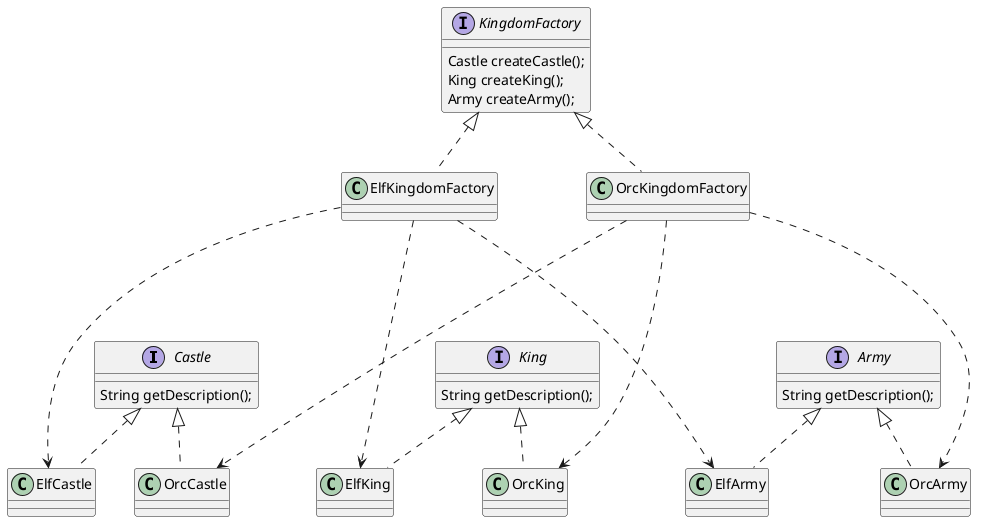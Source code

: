 @startuml

 interface Castle {
  String getDescription();
}
 interface King {
  String getDescription();
}
 interface Army {
  String getDescription();
}

 class ElfCastle implements Castle {
}
 class ElfKing implements King {
}
 class ElfArmy implements Army {
}
 class OrcCastle implements Castle {
}
 class OrcKing implements King {
}
 class OrcArmy implements Army {
}

 interface KingdomFactory {
  Castle createCastle();
  King createKing();
  Army createArmy();
}

 class ElfKingdomFactory implements KingdomFactory {
}

 class OrcKingdomFactory implements KingdomFactory {
}

ElfKingdomFactory ---.> ElfKing
ElfKingdomFactory ---.> ElfArmy
ElfKingdomFactory ---.> ElfCastle

OrcKingdomFactory ---.> OrcKing
OrcKingdomFactory ---.> OrcArmy
OrcKingdomFactory ---.> OrcCastle

@enduml